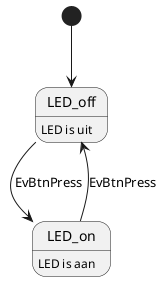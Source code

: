 @startuml KlikAan-KlikUit

[*] --> LED_off

LED_off : LED is uit
LED_off --> LED_on : EvBtnPress

LED_on : LED is aan
LED_on --> LED_off : EvBtnPress

@enduml
